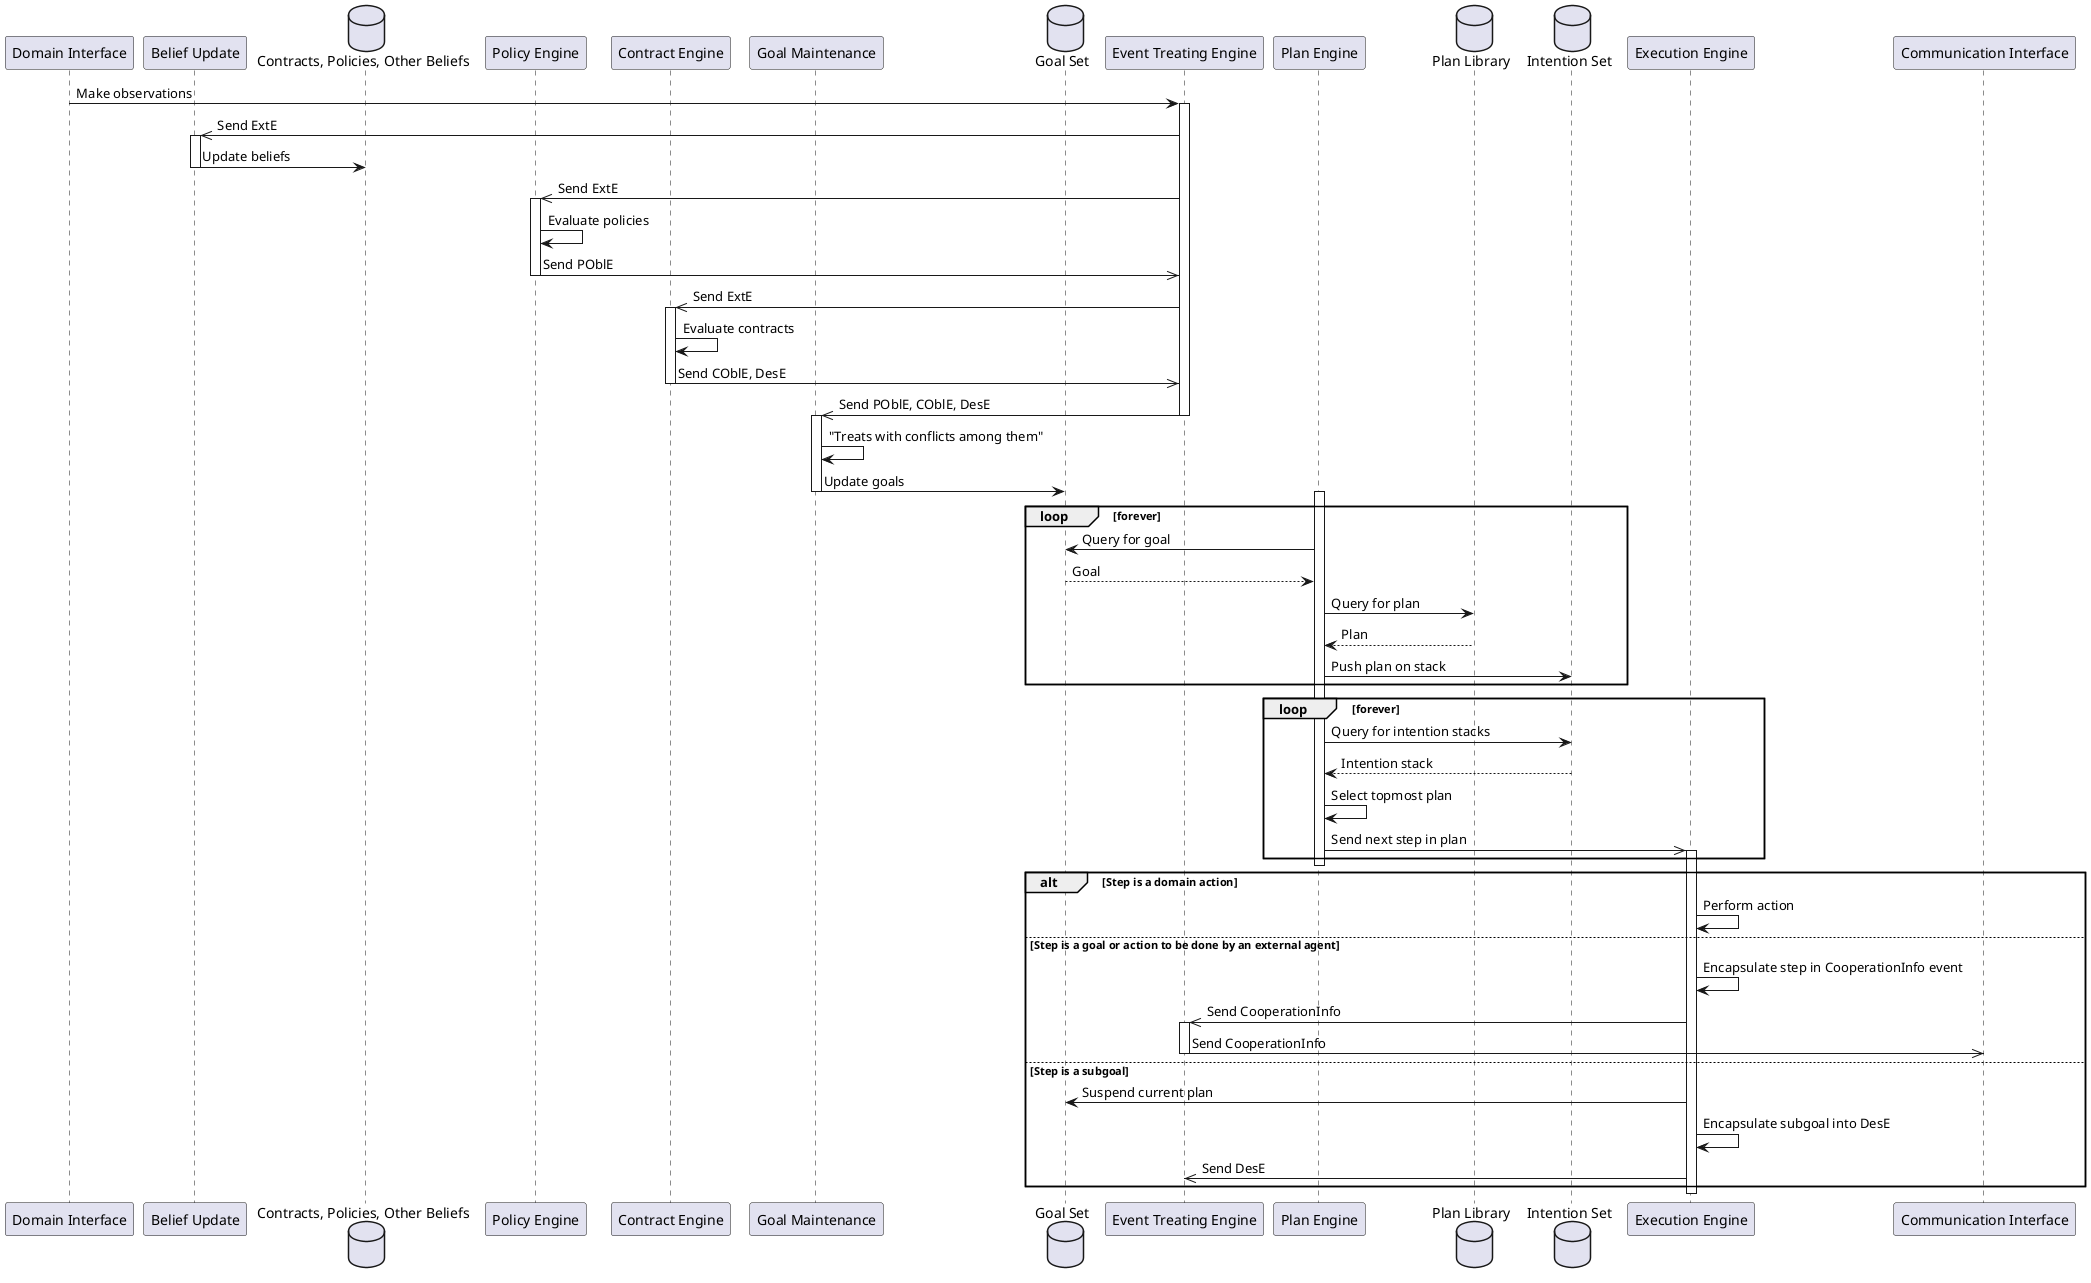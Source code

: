 @startuml
participant "Domain Interface"
participant "Belief Update"
database "Contracts, Policies, Other Beliefs"
participant "Policy Engine"
participant "Contract Engine"
participant "Goal Maintenance"
database "Goal Set"
participant "Event Treating Engine"
participant "Plan Engine"
database "Plan Library"
database "Intention Set"
participant "Execution Engine"
participant "Communication Interface"

"Domain Interface" -> "Event Treating Engine" ++: Make observations
"Event Treating Engine" ->> "Belief Update" ++ : Send ExtE
"Belief Update" -> "Contracts, Policies, Other Beliefs" -- : Update beliefs

"Event Treating Engine" ->> "Policy Engine" ++ : Send ExtE
"Policy Engine" -> "Policy Engine" : Evaluate policies
"Policy Engine" ->> "Event Treating Engine" -- : Send POblE

"Event Treating Engine" ->> "Contract Engine" ++ : Send ExtE
"Contract Engine" -> "Contract Engine" : Evaluate contracts
"Contract Engine" ->> "Event Treating Engine" -- : Send COblE, DesE

"Event Treating Engine" ->> "Goal Maintenance": Send POblE, COblE, DesE
deactivate "Event Treating Engine"
activate "Goal Maintenance"

"Goal Maintenance" -> "Goal Maintenance" : "Treats with conflicts among them"
"Goal Maintenance" -> "Goal Set" -- : Update goals

activate "Plan Engine"
loop forever
    "Plan Engine" -> "Goal Set" : Query for goal
    "Plan Engine" <-- "Goal Set" : Goal
    "Plan Engine" -> "Plan Library" : Query for plan
    "Plan Engine" <-- "Plan Library" : Plan
    "Plan Engine" -> "Intention Set" : Push plan on stack
end

loop forever
    "Plan Engine" -> "Intention Set" : Query for intention stacks
    "Plan Engine" <-- "Intention Set" : Intention stack
    "Plan Engine" -> "Plan Engine" : Select topmost plan
    "Plan Engine" ->> "Execution Engine" ++ : Send next step in plan
end
deactivate "Plan Engine"

alt Step is a domain action
    "Execution Engine" -> "Execution Engine" : Perform action
else Step is a goal or action to be done by an external agent
    "Execution Engine" -> "Execution Engine" : Encapsulate step in CooperationInfo event
    "Execution Engine" ->> "Event Treating Engine" ++ : Send CooperationInfo
    "Event Treating Engine" ->> "Communication Interface" -- : Send CooperationInfo
else Step is a subgoal
    "Execution Engine" -> "Goal Set" : Suspend current plan
    "Execution Engine" -> "Execution Engine" : Encapsulate subgoal into DesE
    "Execution Engine" ->> "Event Treating Engine" : Send DesE
end
deactivate "Execution Engine"

@enduml
